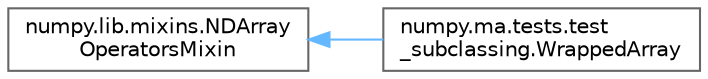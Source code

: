 digraph "Graphical Class Hierarchy"
{
 // LATEX_PDF_SIZE
  bgcolor="transparent";
  edge [fontname=Helvetica,fontsize=10,labelfontname=Helvetica,labelfontsize=10];
  node [fontname=Helvetica,fontsize=10,shape=box,height=0.2,width=0.4];
  rankdir="LR";
  Node0 [id="Node000000",label="numpy.lib.mixins.NDArray\lOperatorsMixin",height=0.2,width=0.4,color="grey40", fillcolor="white", style="filled",URL="$dd/df5/classnumpy_1_1lib_1_1mixins_1_1NDArrayOperatorsMixin.html",tooltip=" "];
  Node0 -> Node1 [id="edge4396_Node000000_Node000001",dir="back",color="steelblue1",style="solid",tooltip=" "];
  Node1 [id="Node000001",label="numpy.ma.tests.test\l_subclassing.WrappedArray",height=0.2,width=0.4,color="grey40", fillcolor="white", style="filled",URL="$d6/de1/classnumpy_1_1ma_1_1tests_1_1test__subclassing_1_1WrappedArray.html",tooltip=" "];
}
